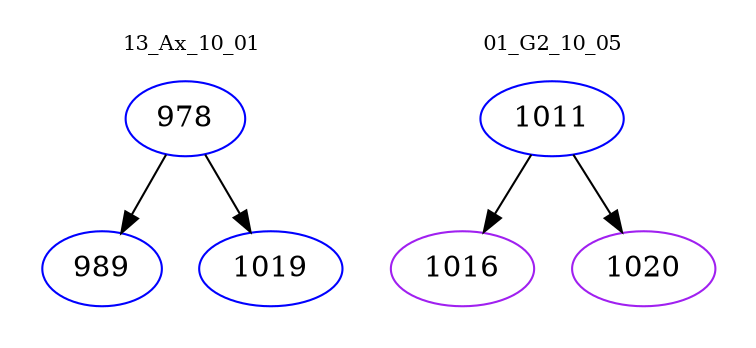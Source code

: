 digraph{
subgraph cluster_0 {
color = white
label = "13_Ax_10_01";
fontsize=10;
T0_978 [label="978", color="blue"]
T0_978 -> T0_989 [color="black"]
T0_989 [label="989", color="blue"]
T0_978 -> T0_1019 [color="black"]
T0_1019 [label="1019", color="blue"]
}
subgraph cluster_1 {
color = white
label = "01_G2_10_05";
fontsize=10;
T1_1011 [label="1011", color="blue"]
T1_1011 -> T1_1016 [color="black"]
T1_1016 [label="1016", color="purple"]
T1_1011 -> T1_1020 [color="black"]
T1_1020 [label="1020", color="purple"]
}
}
